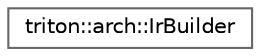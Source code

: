 digraph "Graphical Class Hierarchy"
{
 // LATEX_PDF_SIZE
  bgcolor="transparent";
  edge [fontname=Helvetica,fontsize=10,labelfontname=Helvetica,labelfontsize=10];
  node [fontname=Helvetica,fontsize=10,shape=box,height=0.2,width=0.4];
  rankdir="LR";
  Node0 [label="triton::arch::IrBuilder",height=0.2,width=0.4,color="grey40", fillcolor="white", style="filled",URL="$classtriton_1_1arch_1_1IrBuilder.html",tooltip="The IR builder."];
}
